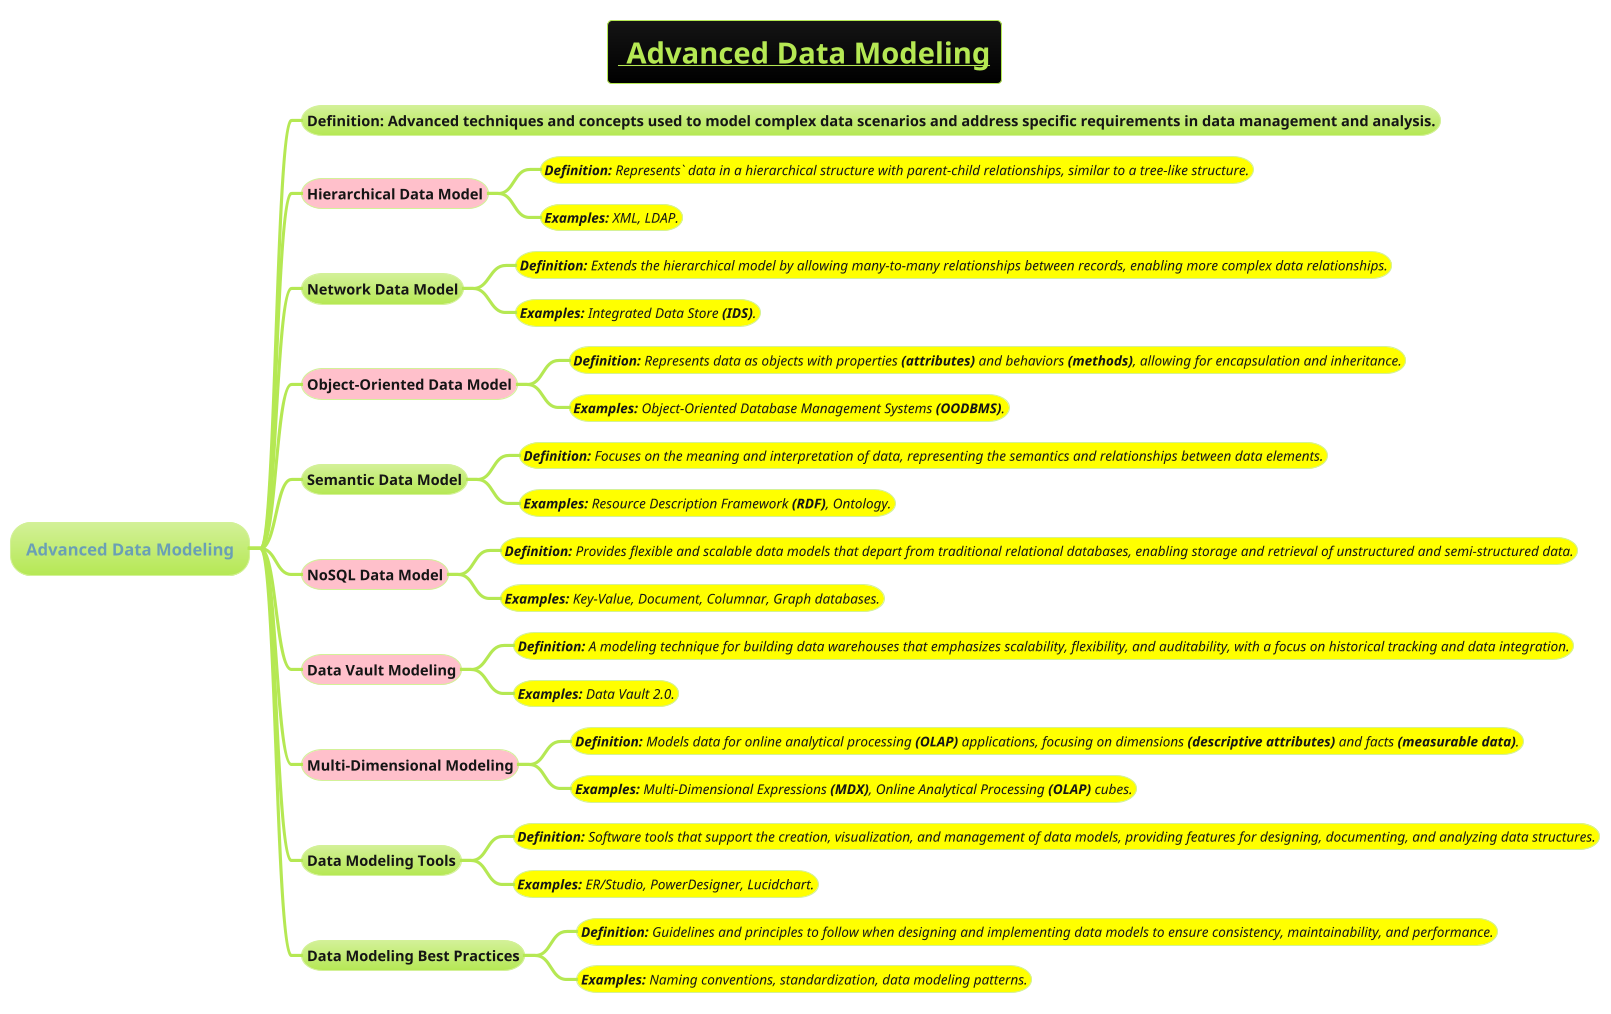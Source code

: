 @startmindmap
title =__ Advanced Data Modeling__
!theme hacker

* **Advanced Data Modeling**
** **Definition:** Advanced techniques and concepts used to model complex data scenarios and address specific requirements in data management and analysis.
**[#pink] Hierarchical Data Model
***[#yellow] ====<size:13>**Definition:** Represents` data in a hierarchical structure with parent-child relationships, similar to a tree-like structure.
***[#yellow] ====<size:13>**Examples:** XML, LDAP.
** Network Data Model
***[#yellow] ====<size:13>**Definition:** Extends the hierarchical model by allowing many-to-many relationships between records, enabling more complex data relationships.
***[#yellow] ====<size:13>**Examples:** Integrated Data Store **(IDS)**.
**[#pink] Object-Oriented Data Model
***[#yellow] ====<size:13>**Definition:** Represents data as objects with properties **(attributes)** and behaviors **(methods)**, allowing for encapsulation and inheritance.
***[#yellow] ====<size:13>**Examples:** Object-Oriented Database Management Systems **(OODBMS)**.
** Semantic Data Model
***[#yellow] ====<size:13>**Definition:** Focuses on the meaning and interpretation of data, representing the semantics and relationships between data elements.
***[#yellow] ====<size:13>**Examples:** Resource Description Framework **(RDF)**, Ontology.
**[#pink] NoSQL Data Model
***[#yellow] ====<size:13>**Definition:** Provides flexible and scalable data models that depart from traditional relational databases, enabling storage and retrieval of unstructured and semi-structured data.
***[#yellow] ====<size:13>**Examples:** Key-Value, Document, Columnar, Graph databases.
**[#pink] Data Vault Modeling
***[#yellow] ====<size:13>**Definition:** A modeling technique for building data warehouses that emphasizes scalability, flexibility, and auditability, with a focus on historical tracking and data integration.
***[#yellow] ====<size:13>**Examples:** Data Vault 2.0.
**[#pink] Multi-Dimensional Modeling
***[#yellow] ====<size:13>**Definition:** Models data for online analytical processing **(OLAP)** applications, focusing on dimensions **(descriptive attributes)** and facts **(measurable data)**.
***[#yellow] ====<size:13>**Examples:** Multi-Dimensional Expressions **(MDX)**, Online Analytical Processing **(OLAP)** cubes.
** Data Modeling Tools
***[#yellow] ====<size:13>**Definition:** Software tools that support the creation, visualization, and management of data models, providing features for designing, documenting, and analyzing data structures.
***[#yellow] ====<size:13>**Examples:** ER/Studio, PowerDesigner, Lucidchart.
** Data Modeling Best Practices
***[#yellow] ====<size:13>**Definition:** Guidelines and principles to follow when designing and implementing data models to ensure consistency, maintainability, and performance.
***[#yellow] ====<size:13>**Examples:** Naming conventions, standardization, data modeling patterns.
@endmindmap

